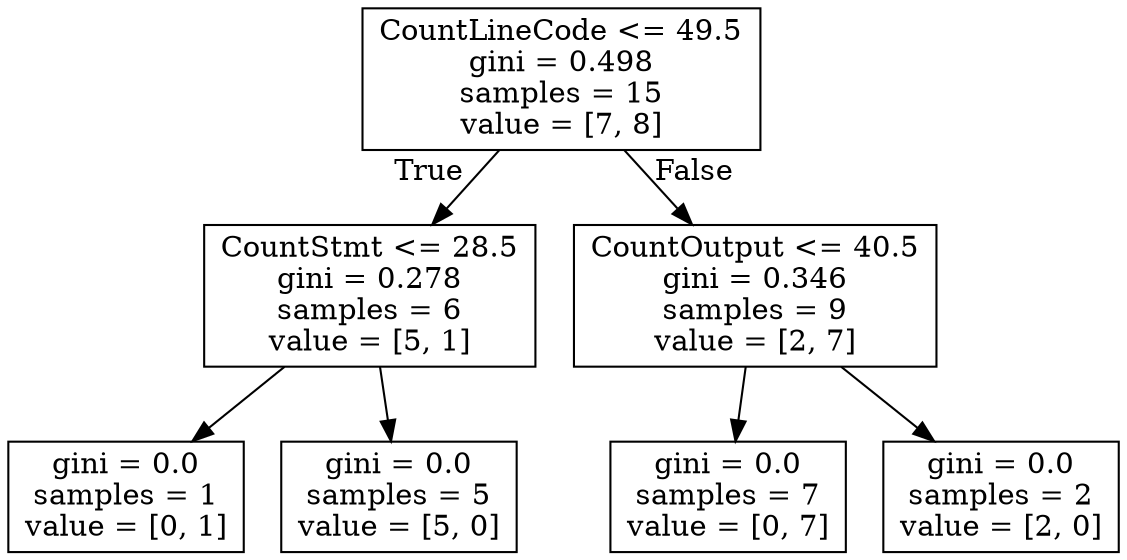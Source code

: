 digraph Tree {
node [shape=box] ;
0 [label="CountLineCode <= 49.5\ngini = 0.498\nsamples = 15\nvalue = [7, 8]"] ;
1 [label="CountStmt <= 28.5\ngini = 0.278\nsamples = 6\nvalue = [5, 1]"] ;
0 -> 1 [labeldistance=2.5, labelangle=45, headlabel="True"] ;
2 [label="gini = 0.0\nsamples = 1\nvalue = [0, 1]"] ;
1 -> 2 ;
3 [label="gini = 0.0\nsamples = 5\nvalue = [5, 0]"] ;
1 -> 3 ;
4 [label="CountOutput <= 40.5\ngini = 0.346\nsamples = 9\nvalue = [2, 7]"] ;
0 -> 4 [labeldistance=2.5, labelangle=-45, headlabel="False"] ;
5 [label="gini = 0.0\nsamples = 7\nvalue = [0, 7]"] ;
4 -> 5 ;
6 [label="gini = 0.0\nsamples = 2\nvalue = [2, 0]"] ;
4 -> 6 ;
}